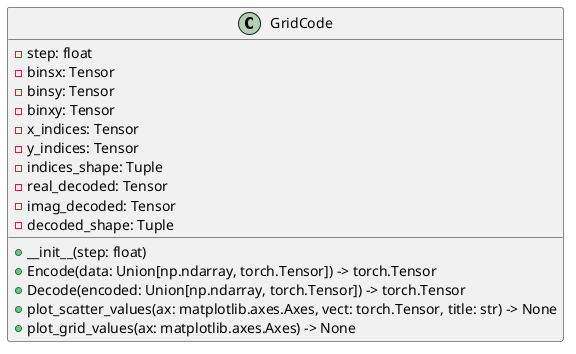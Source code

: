 @startuml
class GridCode {
    - step: float
    - binsx: Tensor
    - binsy: Tensor
    - binxy: Tensor
    - x_indices: Tensor
    - y_indices: Tensor
    - indices_shape: Tuple
    - real_decoded: Tensor
    - imag_decoded: Tensor
    - decoded_shape: Tuple
    + __init__(step: float)
    + Encode(data: Union[np.ndarray, torch.Tensor]) -> torch.Tensor
    + Decode(encoded: Union[np.ndarray, torch.Tensor]) -> torch.Tensor
    + plot_scatter_values(ax: matplotlib.axes.Axes, vect: torch.Tensor, title: str) -> None
    + plot_grid_values(ax: matplotlib.axes.Axes) -> None
}
@enduml
